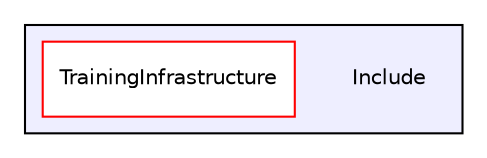 digraph "Include" {
  compound=true
  node [ fontsize="10", fontname="Helvetica"];
  edge [ labelfontsize="10", labelfontname="Helvetica"];
  subgraph clusterdir_3d5303379ae332e69555133b6850fa6c {
    graph [ bgcolor="#eeeeff", pencolor="black", label="" URL="dir_3d5303379ae332e69555133b6850fa6c.html"];
    dir_3d5303379ae332e69555133b6850fa6c [shape=plaintext label="Include"];
    dir_0dfea144f23e770d2540509394b11122 [shape=box label="TrainingInfrastructure" color="red" fillcolor="white" style="filled" URL="dir_0dfea144f23e770d2540509394b11122.html"];
  }
}
